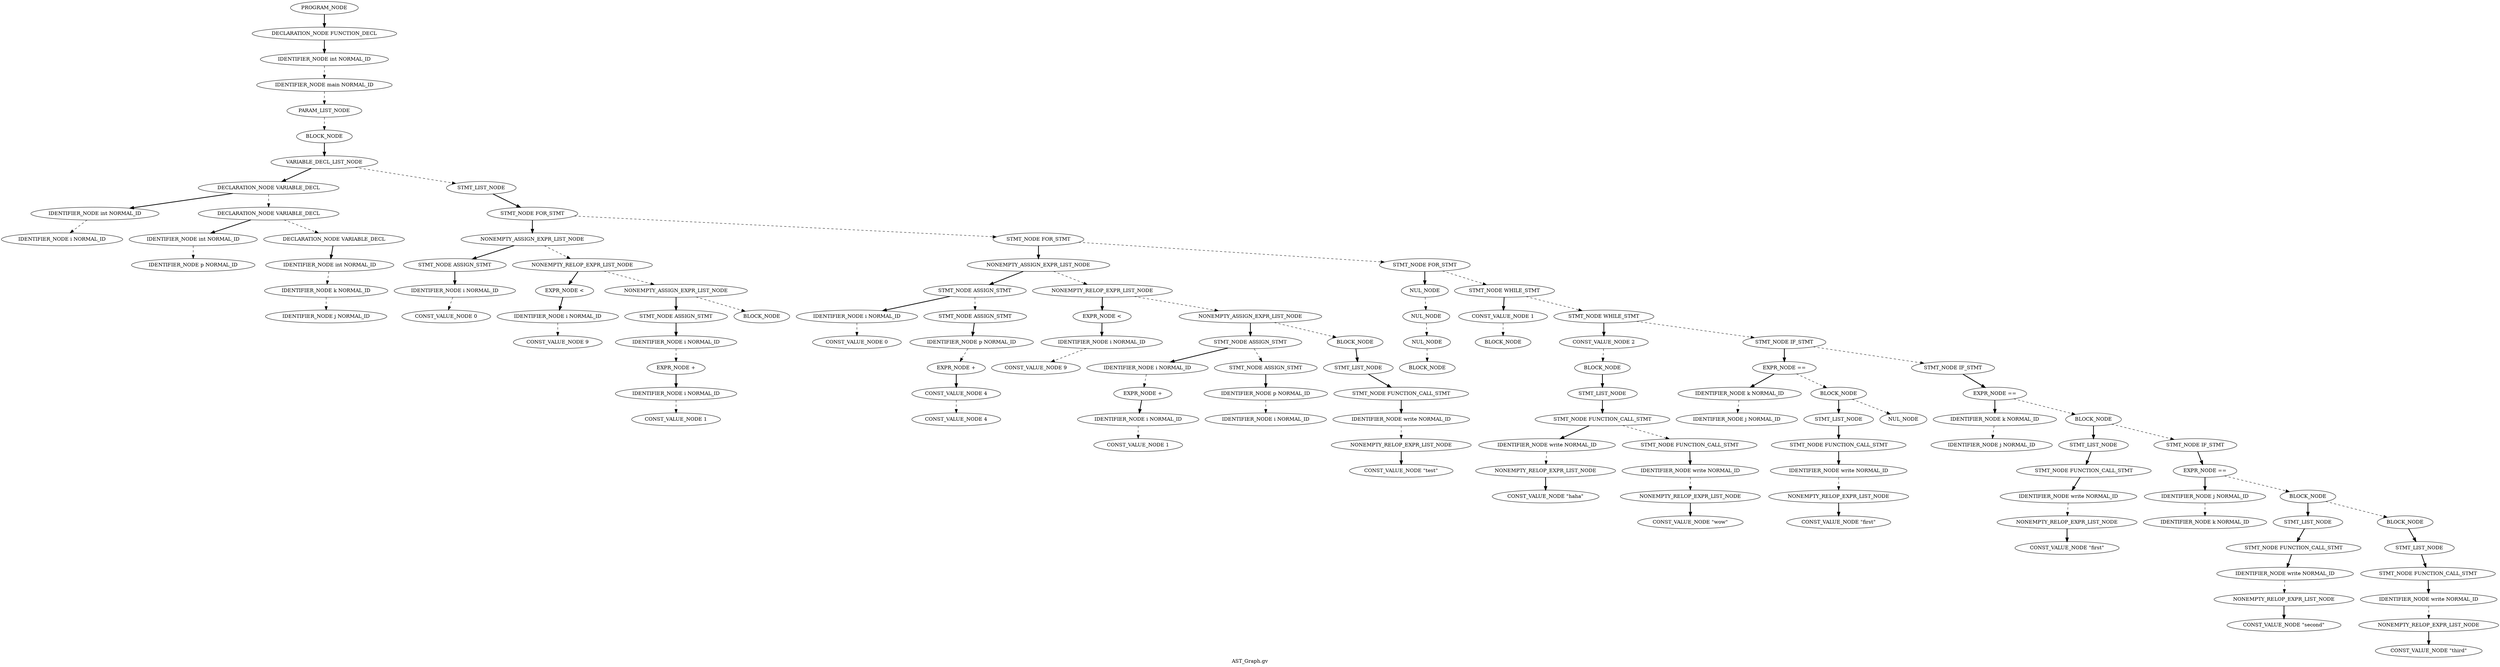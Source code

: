 Digraph AST
{
label = "AST_Graph.gv"
node0 [label ="PROGRAM_NODE"]
node1 [label ="DECLARATION_NODE FUNCTION_DECL"]
node2 [label ="IDENTIFIER_NODE int NORMAL_ID"]
node3 [label ="IDENTIFIER_NODE main NORMAL_ID"]
node4 [label ="PARAM_LIST_NODE"]
node5 [label ="BLOCK_NODE"]
node6 [label ="VARIABLE_DECL_LIST_NODE"]
node7 [label ="DECLARATION_NODE VARIABLE_DECL"]
node8 [label ="IDENTIFIER_NODE int NORMAL_ID"]
node9 [label ="IDENTIFIER_NODE i NORMAL_ID"]
node8 -> node9 [style = dashed]
node7 -> node8 [style = bold]
node10 [label ="DECLARATION_NODE VARIABLE_DECL"]
node11 [label ="IDENTIFIER_NODE int NORMAL_ID"]
node12 [label ="IDENTIFIER_NODE p NORMAL_ID"]
node11 -> node12 [style = dashed]
node10 -> node11 [style = bold]
node13 [label ="DECLARATION_NODE VARIABLE_DECL"]
node14 [label ="IDENTIFIER_NODE int NORMAL_ID"]
node15 [label ="IDENTIFIER_NODE k NORMAL_ID"]
node16 [label ="IDENTIFIER_NODE j NORMAL_ID"]
node15 -> node16 [style = dashed]
node14 -> node15 [style = dashed]
node13 -> node14 [style = bold]
node10 -> node13 [style = dashed]
node7 -> node10 [style = dashed]
node6 -> node7 [style = bold]
node17 [label ="STMT_LIST_NODE"]
node18 [label ="STMT_NODE FOR_STMT"]
node19 [label ="NONEMPTY_ASSIGN_EXPR_LIST_NODE"]
node20 [label ="STMT_NODE ASSIGN_STMT"]
node21 [label ="IDENTIFIER_NODE i NORMAL_ID"]
node22 [label ="CONST_VALUE_NODE 0"]
node21 -> node22 [style = dashed]
node20 -> node21 [style = bold]
node19 -> node20 [style = bold]
node23 [label ="NONEMPTY_RELOP_EXPR_LIST_NODE"]
node24 [label ="EXPR_NODE <"]
node25 [label ="IDENTIFIER_NODE i NORMAL_ID"]
node26 [label ="CONST_VALUE_NODE 9"]
node25 -> node26 [style = dashed]
node24 -> node25 [style = bold]
node23 -> node24 [style = bold]
node27 [label ="NONEMPTY_ASSIGN_EXPR_LIST_NODE"]
node28 [label ="STMT_NODE ASSIGN_STMT"]
node29 [label ="IDENTIFIER_NODE i NORMAL_ID"]
node30 [label ="EXPR_NODE +"]
node31 [label ="IDENTIFIER_NODE i NORMAL_ID"]
node32 [label ="CONST_VALUE_NODE 1"]
node31 -> node32 [style = dashed]
node30 -> node31 [style = bold]
node29 -> node30 [style = dashed]
node28 -> node29 [style = bold]
node27 -> node28 [style = bold]
node33 [label ="BLOCK_NODE"]
node27 -> node33 [style = dashed]
node23 -> node27 [style = dashed]
node19 -> node23 [style = dashed]
node18 -> node19 [style = bold]
node34 [label ="STMT_NODE FOR_STMT"]
node35 [label ="NONEMPTY_ASSIGN_EXPR_LIST_NODE"]
node36 [label ="STMT_NODE ASSIGN_STMT"]
node37 [label ="IDENTIFIER_NODE i NORMAL_ID"]
node38 [label ="CONST_VALUE_NODE 0"]
node37 -> node38 [style = dashed]
node36 -> node37 [style = bold]
node39 [label ="STMT_NODE ASSIGN_STMT"]
node40 [label ="IDENTIFIER_NODE p NORMAL_ID"]
node41 [label ="EXPR_NODE +"]
node42 [label ="CONST_VALUE_NODE 4"]
node43 [label ="CONST_VALUE_NODE 4"]
node42 -> node43 [style = dashed]
node41 -> node42 [style = bold]
node40 -> node41 [style = dashed]
node39 -> node40 [style = bold]
node36 -> node39 [style = dashed]
node35 -> node36 [style = bold]
node44 [label ="NONEMPTY_RELOP_EXPR_LIST_NODE"]
node45 [label ="EXPR_NODE <"]
node46 [label ="IDENTIFIER_NODE i NORMAL_ID"]
node47 [label ="CONST_VALUE_NODE 9"]
node46 -> node47 [style = dashed]
node45 -> node46 [style = bold]
node44 -> node45 [style = bold]
node48 [label ="NONEMPTY_ASSIGN_EXPR_LIST_NODE"]
node49 [label ="STMT_NODE ASSIGN_STMT"]
node50 [label ="IDENTIFIER_NODE i NORMAL_ID"]
node51 [label ="EXPR_NODE +"]
node52 [label ="IDENTIFIER_NODE i NORMAL_ID"]
node53 [label ="CONST_VALUE_NODE 1"]
node52 -> node53 [style = dashed]
node51 -> node52 [style = bold]
node50 -> node51 [style = dashed]
node49 -> node50 [style = bold]
node54 [label ="STMT_NODE ASSIGN_STMT"]
node55 [label ="IDENTIFIER_NODE p NORMAL_ID"]
node56 [label ="IDENTIFIER_NODE i NORMAL_ID"]
node55 -> node56 [style = dashed]
node54 -> node55 [style = bold]
node49 -> node54 [style = dashed]
node48 -> node49 [style = bold]
node57 [label ="BLOCK_NODE"]
node58 [label ="STMT_LIST_NODE"]
node59 [label ="STMT_NODE FUNCTION_CALL_STMT"]
node60 [label ="IDENTIFIER_NODE write NORMAL_ID"]
node61 [label ="NONEMPTY_RELOP_EXPR_LIST_NODE"]
node62 [label ="CONST_VALUE_NODE \"test\""]
node61 -> node62 [style = bold]
node60 -> node61 [style = dashed]
node59 -> node60 [style = bold]
node58 -> node59 [style = bold]
node57 -> node58 [style = bold]
node48 -> node57 [style = dashed]
node44 -> node48 [style = dashed]
node35 -> node44 [style = dashed]
node34 -> node35 [style = bold]
node63 [label ="STMT_NODE FOR_STMT"]
node64 [label ="NUL_NODE"]
node65 [label ="NUL_NODE"]
node66 [label ="NUL_NODE"]
node67 [label ="BLOCK_NODE"]
node66 -> node67 [style = dashed]
node65 -> node66 [style = dashed]
node64 -> node65 [style = dashed]
node63 -> node64 [style = bold]
node68 [label ="STMT_NODE WHILE_STMT"]
node69 [label ="CONST_VALUE_NODE 1"]
node70 [label ="BLOCK_NODE"]
node69 -> node70 [style = dashed]
node68 -> node69 [style = bold]
node71 [label ="STMT_NODE WHILE_STMT"]
node72 [label ="CONST_VALUE_NODE 2"]
node73 [label ="BLOCK_NODE"]
node74 [label ="STMT_LIST_NODE"]
node75 [label ="STMT_NODE FUNCTION_CALL_STMT"]
node76 [label ="IDENTIFIER_NODE write NORMAL_ID"]
node77 [label ="NONEMPTY_RELOP_EXPR_LIST_NODE"]
node78 [label ="CONST_VALUE_NODE \"haha\""]
node77 -> node78 [style = bold]
node76 -> node77 [style = dashed]
node75 -> node76 [style = bold]
node79 [label ="STMT_NODE FUNCTION_CALL_STMT"]
node80 [label ="IDENTIFIER_NODE write NORMAL_ID"]
node81 [label ="NONEMPTY_RELOP_EXPR_LIST_NODE"]
node82 [label ="CONST_VALUE_NODE \"wow\""]
node81 -> node82 [style = bold]
node80 -> node81 [style = dashed]
node79 -> node80 [style = bold]
node75 -> node79 [style = dashed]
node74 -> node75 [style = bold]
node73 -> node74 [style = bold]
node72 -> node73 [style = dashed]
node71 -> node72 [style = bold]
node83 [label ="STMT_NODE IF_STMT"]
node84 [label ="EXPR_NODE =="]
node85 [label ="IDENTIFIER_NODE k NORMAL_ID"]
node86 [label ="IDENTIFIER_NODE j NORMAL_ID"]
node85 -> node86 [style = dashed]
node84 -> node85 [style = bold]
node87 [label ="BLOCK_NODE"]
node88 [label ="STMT_LIST_NODE"]
node89 [label ="STMT_NODE FUNCTION_CALL_STMT"]
node90 [label ="IDENTIFIER_NODE write NORMAL_ID"]
node91 [label ="NONEMPTY_RELOP_EXPR_LIST_NODE"]
node92 [label ="CONST_VALUE_NODE \"first\""]
node91 -> node92 [style = bold]
node90 -> node91 [style = dashed]
node89 -> node90 [style = bold]
node88 -> node89 [style = bold]
node87 -> node88 [style = bold]
node93 [label ="NUL_NODE"]
node87 -> node93 [style = dashed]
node84 -> node87 [style = dashed]
node83 -> node84 [style = bold]
node94 [label ="STMT_NODE IF_STMT"]
node95 [label ="EXPR_NODE =="]
node96 [label ="IDENTIFIER_NODE k NORMAL_ID"]
node97 [label ="IDENTIFIER_NODE j NORMAL_ID"]
node96 -> node97 [style = dashed]
node95 -> node96 [style = bold]
node98 [label ="BLOCK_NODE"]
node99 [label ="STMT_LIST_NODE"]
node100 [label ="STMT_NODE FUNCTION_CALL_STMT"]
node101 [label ="IDENTIFIER_NODE write NORMAL_ID"]
node102 [label ="NONEMPTY_RELOP_EXPR_LIST_NODE"]
node103 [label ="CONST_VALUE_NODE \"first\""]
node102 -> node103 [style = bold]
node101 -> node102 [style = dashed]
node100 -> node101 [style = bold]
node99 -> node100 [style = bold]
node98 -> node99 [style = bold]
node104 [label ="STMT_NODE IF_STMT"]
node105 [label ="EXPR_NODE =="]
node106 [label ="IDENTIFIER_NODE j NORMAL_ID"]
node107 [label ="IDENTIFIER_NODE k NORMAL_ID"]
node106 -> node107 [style = dashed]
node105 -> node106 [style = bold]
node108 [label ="BLOCK_NODE"]
node109 [label ="STMT_LIST_NODE"]
node110 [label ="STMT_NODE FUNCTION_CALL_STMT"]
node111 [label ="IDENTIFIER_NODE write NORMAL_ID"]
node112 [label ="NONEMPTY_RELOP_EXPR_LIST_NODE"]
node113 [label ="CONST_VALUE_NODE \"second\""]
node112 -> node113 [style = bold]
node111 -> node112 [style = dashed]
node110 -> node111 [style = bold]
node109 -> node110 [style = bold]
node108 -> node109 [style = bold]
node114 [label ="BLOCK_NODE"]
node115 [label ="STMT_LIST_NODE"]
node116 [label ="STMT_NODE FUNCTION_CALL_STMT"]
node117 [label ="IDENTIFIER_NODE write NORMAL_ID"]
node118 [label ="NONEMPTY_RELOP_EXPR_LIST_NODE"]
node119 [label ="CONST_VALUE_NODE \"third\""]
node118 -> node119 [style = bold]
node117 -> node118 [style = dashed]
node116 -> node117 [style = bold]
node115 -> node116 [style = bold]
node114 -> node115 [style = bold]
node108 -> node114 [style = dashed]
node105 -> node108 [style = dashed]
node104 -> node105 [style = bold]
node98 -> node104 [style = dashed]
node95 -> node98 [style = dashed]
node94 -> node95 [style = bold]
node83 -> node94 [style = dashed]
node71 -> node83 [style = dashed]
node68 -> node71 [style = dashed]
node63 -> node68 [style = dashed]
node34 -> node63 [style = dashed]
node18 -> node34 [style = dashed]
node17 -> node18 [style = bold]
node6 -> node17 [style = dashed]
node5 -> node6 [style = bold]
node4 -> node5 [style = dashed]
node3 -> node4 [style = dashed]
node2 -> node3 [style = dashed]
node1 -> node2 [style = bold]
node0 -> node1 [style = bold]
}
